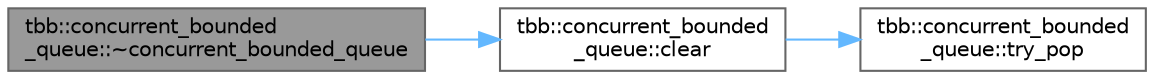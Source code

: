 digraph "tbb::concurrent_bounded_queue::~concurrent_bounded_queue"
{
 // LATEX_PDF_SIZE
  bgcolor="transparent";
  edge [fontname=Helvetica,fontsize=10,labelfontname=Helvetica,labelfontsize=10];
  node [fontname=Helvetica,fontsize=10,shape=box,height=0.2,width=0.4];
  rankdir="LR";
  Node1 [id="Node000001",label="tbb::concurrent_bounded\l_queue::~concurrent_bounded_queue",height=0.2,width=0.4,color="gray40", fillcolor="grey60", style="filled", fontcolor="black",tooltip="Destroy queue"];
  Node1 -> Node2 [id="edge1_Node000001_Node000002",color="steelblue1",style="solid",tooltip=" "];
  Node2 [id="Node000002",label="tbb::concurrent_bounded\l_queue::clear",height=0.2,width=0.4,color="grey40", fillcolor="white", style="filled",URL="$classtbb_1_1concurrent__bounded__queue.html#a246be3920e079ea4847933f106baa98f",tooltip="clear the queue. not thread-safe."];
  Node2 -> Node3 [id="edge2_Node000002_Node000003",color="steelblue1",style="solid",tooltip=" "];
  Node3 [id="Node000003",label="tbb::concurrent_bounded\l_queue::try_pop",height=0.2,width=0.4,color="grey40", fillcolor="white", style="filled",URL="$classtbb_1_1concurrent__bounded__queue.html#a3086cb4dcdeee245ef5cf34f72fb3e10",tooltip="Attempt to dequeue an item from head of queue."];
}
